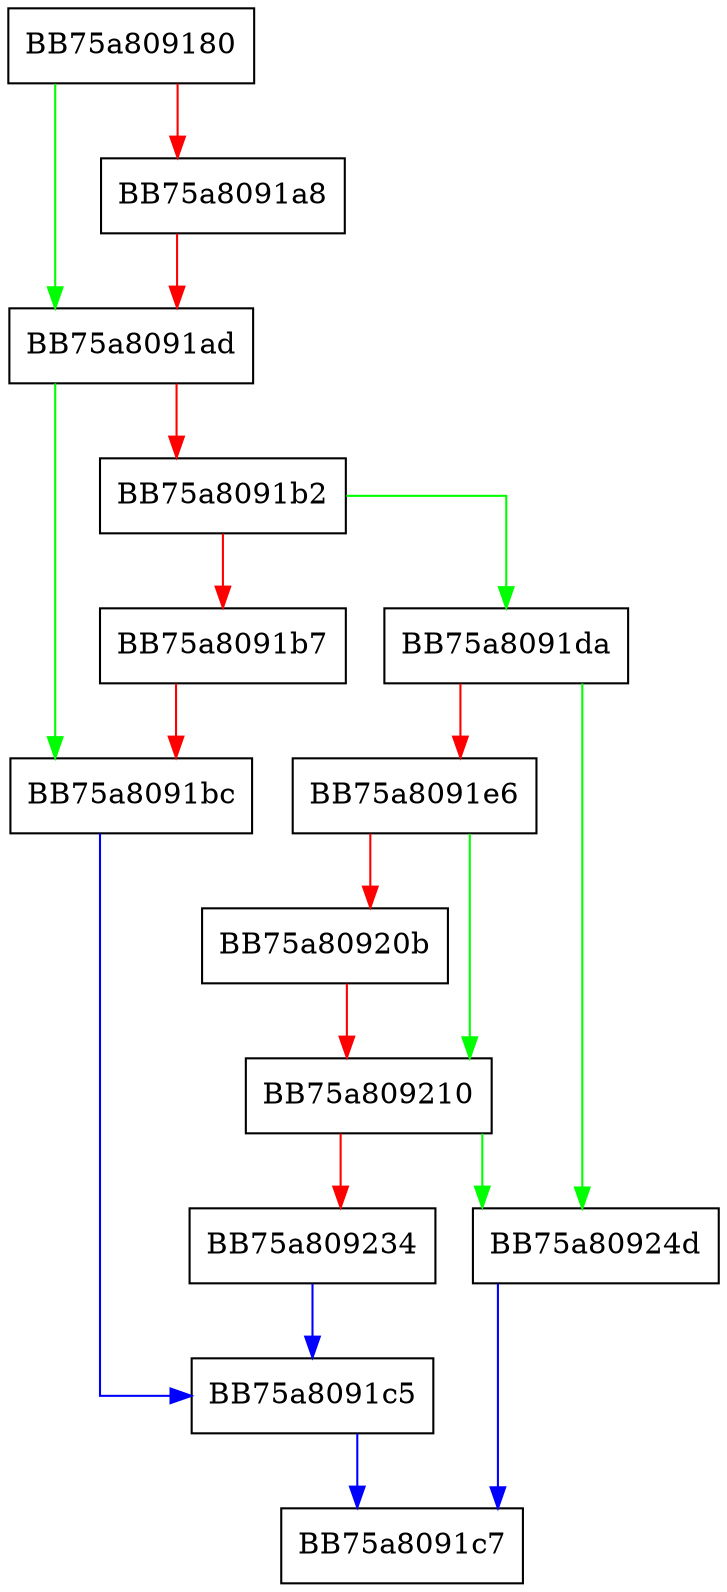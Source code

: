 digraph Write {
  node [shape="box"];
  graph [splines=ortho];
  BB75a809180 -> BB75a8091ad [color="green"];
  BB75a809180 -> BB75a8091a8 [color="red"];
  BB75a8091a8 -> BB75a8091ad [color="red"];
  BB75a8091ad -> BB75a8091bc [color="green"];
  BB75a8091ad -> BB75a8091b2 [color="red"];
  BB75a8091b2 -> BB75a8091da [color="green"];
  BB75a8091b2 -> BB75a8091b7 [color="red"];
  BB75a8091b7 -> BB75a8091bc [color="red"];
  BB75a8091bc -> BB75a8091c5 [color="blue"];
  BB75a8091c5 -> BB75a8091c7 [color="blue"];
  BB75a8091da -> BB75a80924d [color="green"];
  BB75a8091da -> BB75a8091e6 [color="red"];
  BB75a8091e6 -> BB75a809210 [color="green"];
  BB75a8091e6 -> BB75a80920b [color="red"];
  BB75a80920b -> BB75a809210 [color="red"];
  BB75a809210 -> BB75a80924d [color="green"];
  BB75a809210 -> BB75a809234 [color="red"];
  BB75a809234 -> BB75a8091c5 [color="blue"];
  BB75a80924d -> BB75a8091c7 [color="blue"];
}